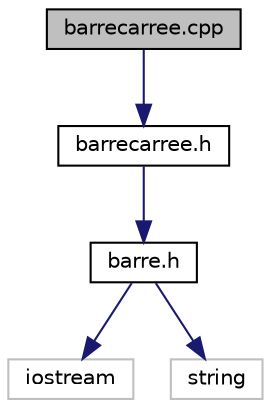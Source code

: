 digraph "barrecarree.cpp"
{
  edge [fontname="Helvetica",fontsize="10",labelfontname="Helvetica",labelfontsize="10"];
  node [fontname="Helvetica",fontsize="10",shape=record];
  Node0 [label="barrecarree.cpp",height=0.2,width=0.4,color="black", fillcolor="grey75", style="filled", fontcolor="black"];
  Node0 -> Node1 [color="midnightblue",fontsize="10",style="solid"];
  Node1 [label="barrecarree.h",height=0.2,width=0.4,color="black", fillcolor="white", style="filled",URL="$barrecarree_8h.html"];
  Node1 -> Node2 [color="midnightblue",fontsize="10",style="solid"];
  Node2 [label="barre.h",height=0.2,width=0.4,color="black", fillcolor="white", style="filled",URL="$barre_8h.html"];
  Node2 -> Node3 [color="midnightblue",fontsize="10",style="solid"];
  Node3 [label="iostream",height=0.2,width=0.4,color="grey75", fillcolor="white", style="filled"];
  Node2 -> Node4 [color="midnightblue",fontsize="10",style="solid"];
  Node4 [label="string",height=0.2,width=0.4,color="grey75", fillcolor="white", style="filled"];
}
